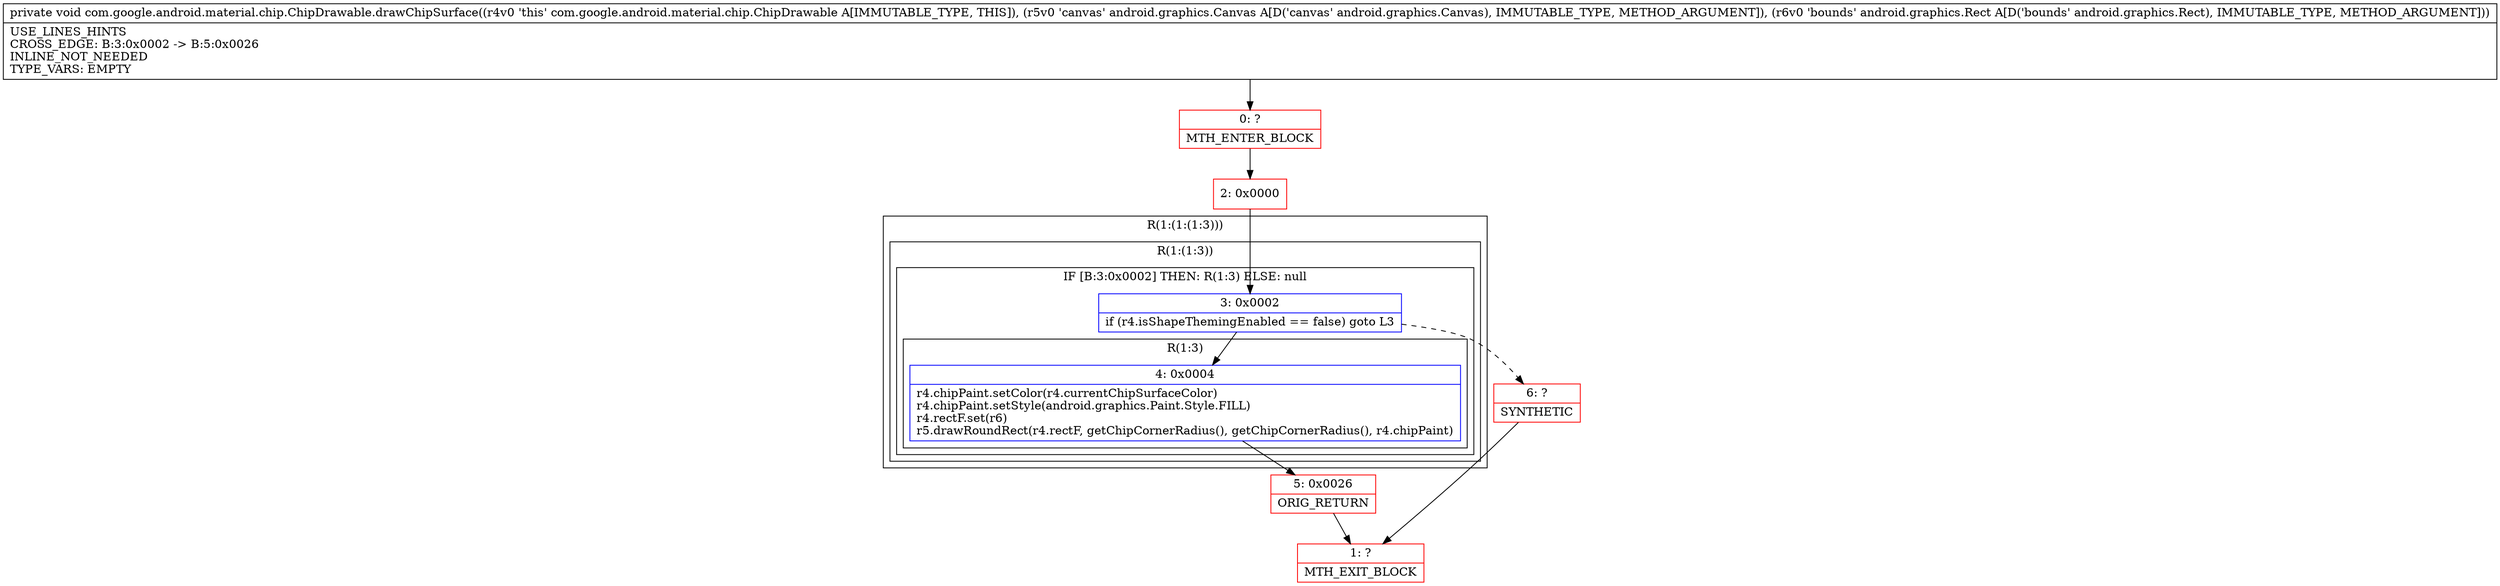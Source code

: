 digraph "CFG forcom.google.android.material.chip.ChipDrawable.drawChipSurface(Landroid\/graphics\/Canvas;Landroid\/graphics\/Rect;)V" {
subgraph cluster_Region_1487713420 {
label = "R(1:(1:(1:3)))";
node [shape=record,color=blue];
subgraph cluster_Region_477003668 {
label = "R(1:(1:3))";
node [shape=record,color=blue];
subgraph cluster_IfRegion_993566237 {
label = "IF [B:3:0x0002] THEN: R(1:3) ELSE: null";
node [shape=record,color=blue];
Node_3 [shape=record,label="{3\:\ 0x0002|if (r4.isShapeThemingEnabled == false) goto L3\l}"];
subgraph cluster_Region_112967610 {
label = "R(1:3)";
node [shape=record,color=blue];
Node_4 [shape=record,label="{4\:\ 0x0004|r4.chipPaint.setColor(r4.currentChipSurfaceColor)\lr4.chipPaint.setStyle(android.graphics.Paint.Style.FILL)\lr4.rectF.set(r6)\lr5.drawRoundRect(r4.rectF, getChipCornerRadius(), getChipCornerRadius(), r4.chipPaint)\l}"];
}
}
}
}
Node_0 [shape=record,color=red,label="{0\:\ ?|MTH_ENTER_BLOCK\l}"];
Node_2 [shape=record,color=red,label="{2\:\ 0x0000}"];
Node_5 [shape=record,color=red,label="{5\:\ 0x0026|ORIG_RETURN\l}"];
Node_1 [shape=record,color=red,label="{1\:\ ?|MTH_EXIT_BLOCK\l}"];
Node_6 [shape=record,color=red,label="{6\:\ ?|SYNTHETIC\l}"];
MethodNode[shape=record,label="{private void com.google.android.material.chip.ChipDrawable.drawChipSurface((r4v0 'this' com.google.android.material.chip.ChipDrawable A[IMMUTABLE_TYPE, THIS]), (r5v0 'canvas' android.graphics.Canvas A[D('canvas' android.graphics.Canvas), IMMUTABLE_TYPE, METHOD_ARGUMENT]), (r6v0 'bounds' android.graphics.Rect A[D('bounds' android.graphics.Rect), IMMUTABLE_TYPE, METHOD_ARGUMENT]))  | USE_LINES_HINTS\lCROSS_EDGE: B:3:0x0002 \-\> B:5:0x0026\lINLINE_NOT_NEEDED\lTYPE_VARS: EMPTY\l}"];
MethodNode -> Node_0;Node_3 -> Node_4;
Node_3 -> Node_6[style=dashed];
Node_4 -> Node_5;
Node_0 -> Node_2;
Node_2 -> Node_3;
Node_5 -> Node_1;
Node_6 -> Node_1;
}

